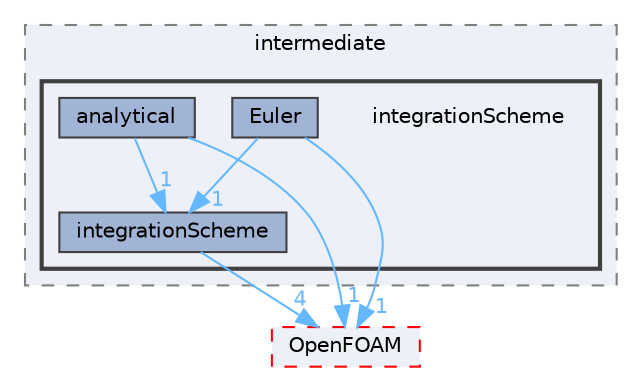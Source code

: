 digraph "src/lagrangian/intermediate/integrationScheme"
{
 // LATEX_PDF_SIZE
  bgcolor="transparent";
  edge [fontname=Helvetica,fontsize=10,labelfontname=Helvetica,labelfontsize=10];
  node [fontname=Helvetica,fontsize=10,shape=box,height=0.2,width=0.4];
  compound=true
  subgraph clusterdir_d3c32a493136c130c1f0d51f4f35c297 {
    graph [ bgcolor="#edf0f7", pencolor="grey50", label="intermediate", fontname=Helvetica,fontsize=10 style="filled,dashed", URL="dir_d3c32a493136c130c1f0d51f4f35c297.html",tooltip=""]
  subgraph clusterdir_b883d9ef4401f3bc7334173de6a907cc {
    graph [ bgcolor="#edf0f7", pencolor="grey25", label="", fontname=Helvetica,fontsize=10 style="filled,bold", URL="dir_b883d9ef4401f3bc7334173de6a907cc.html",tooltip=""]
    dir_b883d9ef4401f3bc7334173de6a907cc [shape=plaintext, label="integrationScheme"];
  dir_7ab275c5c46dc8eaa6fba14092dc8a68 [label="analytical", fillcolor="#a2b4d6", color="grey25", style="filled", URL="dir_7ab275c5c46dc8eaa6fba14092dc8a68.html",tooltip=""];
  dir_eb638ee98726873535869d5eb4bc826c [label="Euler", fillcolor="#a2b4d6", color="grey25", style="filled", URL="dir_eb638ee98726873535869d5eb4bc826c.html",tooltip=""];
  dir_7c13dcd5cc5fac799be73d18ce5223de [label="integrationScheme", fillcolor="#a2b4d6", color="grey25", style="filled", URL="dir_7c13dcd5cc5fac799be73d18ce5223de.html",tooltip=""];
  }
  }
  dir_c5473ff19b20e6ec4dfe5c310b3778a8 [label="OpenFOAM", fillcolor="#edf0f7", color="red", style="filled,dashed", URL="dir_c5473ff19b20e6ec4dfe5c310b3778a8.html",tooltip=""];
  dir_7ab275c5c46dc8eaa6fba14092dc8a68->dir_7c13dcd5cc5fac799be73d18ce5223de [headlabel="1", labeldistance=1.5 headhref="dir_000104_001883.html" href="dir_000104_001883.html" color="steelblue1" fontcolor="steelblue1"];
  dir_7ab275c5c46dc8eaa6fba14092dc8a68->dir_c5473ff19b20e6ec4dfe5c310b3778a8 [headlabel="1", labeldistance=1.5 headhref="dir_000104_002695.html" href="dir_000104_002695.html" color="steelblue1" fontcolor="steelblue1"];
  dir_eb638ee98726873535869d5eb4bc826c->dir_7c13dcd5cc5fac799be73d18ce5223de [headlabel="1", labeldistance=1.5 headhref="dir_001185_001883.html" href="dir_001185_001883.html" color="steelblue1" fontcolor="steelblue1"];
  dir_eb638ee98726873535869d5eb4bc826c->dir_c5473ff19b20e6ec4dfe5c310b3778a8 [headlabel="1", labeldistance=1.5 headhref="dir_001185_002695.html" href="dir_001185_002695.html" color="steelblue1" fontcolor="steelblue1"];
  dir_7c13dcd5cc5fac799be73d18ce5223de->dir_c5473ff19b20e6ec4dfe5c310b3778a8 [headlabel="4", labeldistance=1.5 headhref="dir_001883_002695.html" href="dir_001883_002695.html" color="steelblue1" fontcolor="steelblue1"];
}
